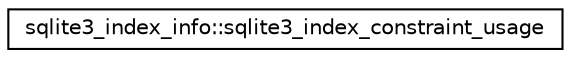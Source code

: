 digraph G
{
 // INTERACTIVE_SVG=YES
  edge [fontname="Helvetica",fontsize="10",labelfontname="Helvetica",labelfontsize="10"];
  node [fontname="Helvetica",fontsize="10",shape=record];
  rankdir="LR";
  Node1 [label="sqlite3_index_info::sqlite3_index_constraint_usage",height=0.2,width=0.4,color="black", fillcolor="white", style="filled",URL="$d9/d5a/structsqlite3__index__info_1_1sqlite3__index__constraint__usage.html"];
}
